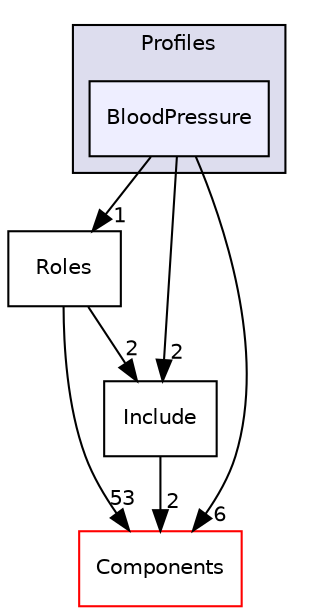 digraph "C:/Work.git/ble/BLE-CC254x-1.4.0/Projects/ble/Profiles/BloodPressure" {
  compound=true
  node [ fontsize="10", fontname="Helvetica"];
  edge [ labelfontsize="10", labelfontname="Helvetica"];
  subgraph clusterdir_bbf25acfb389de4a0b62fe1493a77c04 {
    graph [ bgcolor="#ddddee", pencolor="black", label="Profiles" fontname="Helvetica", fontsize="10", URL="dir_bbf25acfb389de4a0b62fe1493a77c04.html"]
  dir_82a8db96f86c1d9b765f92d9014a2eff [shape=box, label="BloodPressure", style="filled", fillcolor="#eeeeff", pencolor="black", URL="dir_82a8db96f86c1d9b765f92d9014a2eff.html"];
  }
  dir_49436763fc2de32fb8e3094108c8b49a [shape=box label="Roles" URL="dir_49436763fc2de32fb8e3094108c8b49a.html"];
  dir_7a2b63247ca617f0e1ef727740be8a23 [shape=box label="Components" fillcolor="white" style="filled" color="red" URL="dir_7a2b63247ca617f0e1ef727740be8a23.html"];
  dir_c92cc19f0c851bfd7369f25eb8781a13 [shape=box label="Include" URL="dir_c92cc19f0c851bfd7369f25eb8781a13.html"];
  dir_49436763fc2de32fb8e3094108c8b49a->dir_7a2b63247ca617f0e1ef727740be8a23 [headlabel="53", labeldistance=1.5 headhref="dir_000092_000001.html"];
  dir_49436763fc2de32fb8e3094108c8b49a->dir_c92cc19f0c851bfd7369f25eb8781a13 [headlabel="2", labeldistance=1.5 headhref="dir_000092_000069.html"];
  dir_82a8db96f86c1d9b765f92d9014a2eff->dir_49436763fc2de32fb8e3094108c8b49a [headlabel="1", labeldistance=1.5 headhref="dir_000081_000092.html"];
  dir_82a8db96f86c1d9b765f92d9014a2eff->dir_7a2b63247ca617f0e1ef727740be8a23 [headlabel="6", labeldistance=1.5 headhref="dir_000081_000001.html"];
  dir_82a8db96f86c1d9b765f92d9014a2eff->dir_c92cc19f0c851bfd7369f25eb8781a13 [headlabel="2", labeldistance=1.5 headhref="dir_000081_000069.html"];
  dir_c92cc19f0c851bfd7369f25eb8781a13->dir_7a2b63247ca617f0e1ef727740be8a23 [headlabel="2", labeldistance=1.5 headhref="dir_000069_000001.html"];
}
